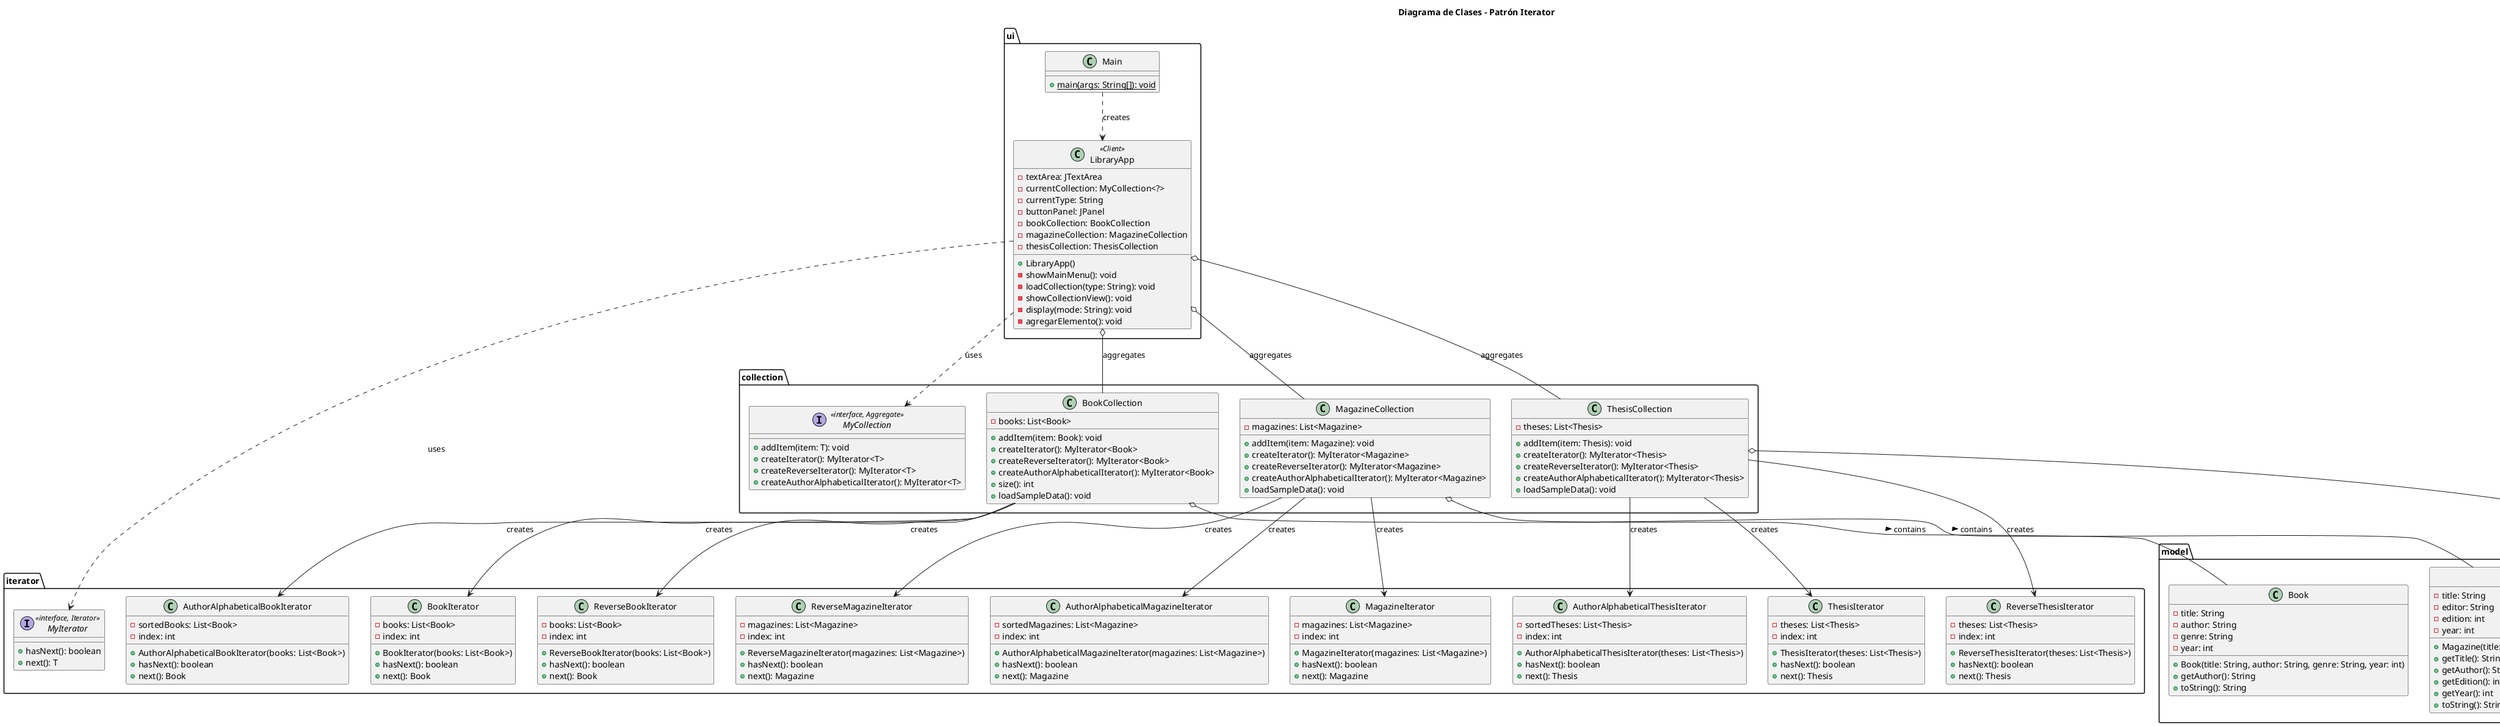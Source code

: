 @startuml

title Diagrama de Clases - Patrón Iterator

package "model" {
    class Book {
        -title: String
        -author: String
        -genre: String
        -year: int
        +Book(title: String, author: String, genre: String, year: int)
        +getAuthor(): String
        +toString(): String
    }
    class Magazine {
        -title: String
        -editor: String
        -edition: int
        -year: int
        +Magazine(title: String, editor: String, edition: int, year: int)
        +getTitle(): String
        +getAuthor(): String <<note: returns editor>>
        +getEdition(): int
        +getYear(): int
        +toString(): String
    }
    class Thesis {
        -title: String
        -author: String
        -advisor: String
        -year: int
        +Thesis(title: String, author: String, advisor: String, year: int)
        +getTitle(): String
        +getAuthor(): String
        +getAdvisor(): String
        +getYear(): int
        +toString(): String
    }
}

package "iterator" {
    interface MyIterator <<interface, Iterator>> {
        +hasNext(): boolean
        +next(): T
    }

    class BookIterator  {
        -books: List<Book>
        -index: int
        +BookIterator(books: List<Book>)
        +hasNext(): boolean
        +next(): Book
    }
    class ReverseBookIterator {
        -books: List<Book>
        -index: int
        +ReverseBookIterator(books: List<Book>)
        +hasNext(): boolean
        +next(): Book
    }
    class AuthorAlphabeticalBookIterator {
        -sortedBooks: List<Book>
        -index: int
        +AuthorAlphabeticalBookIterator(books: List<Book>)
        +hasNext(): boolean
        +next(): Book
    }

    class MagazineIterator {
        -magazines: List<Magazine>
        -index: int
        +MagazineIterator(magazines: List<Magazine>)
        +hasNext(): boolean
        +next(): Magazine
    }
    class ReverseMagazineIterator {
        -magazines: List<Magazine>
        -index: int
        +ReverseMagazineIterator(magazines: List<Magazine>)
        +hasNext(): boolean
        +next(): Magazine
    }
    class AuthorAlphabeticalMagazineIterator {
        -sortedMagazines: List<Magazine>
        -index: int
        +AuthorAlphabeticalMagazineIterator(magazines: List<Magazine>)
        +hasNext(): boolean
        +next(): Magazine
    }

    class ThesisIterator {
        -theses: List<Thesis>
        -index: int
        +ThesisIterator(theses: List<Thesis>)
        +hasNext(): boolean
        +next(): Thesis
    }
    class ReverseThesisIterator {
        -theses: List<Thesis>
        -index: int
        +ReverseThesisIterator(theses: List<Thesis>)
        +hasNext(): boolean
        +next(): Thesis
    }
    class AuthorAlphabeticalThesisIterator {
        -sortedTheses: List<Thesis>
        -index: int
        +AuthorAlphabeticalThesisIterator(theses: List<Thesis>)
        +hasNext(): boolean
        +next(): Thesis
    }

}

package "collection" {
    interface MyCollection <<interface, Aggregate>> {
        +addItem(item: T): void
        +createIterator(): MyIterator<T>
        +createReverseIterator(): MyIterator<T>
        +createAuthorAlphabeticalIterator(): MyIterator<T>
    }

    class BookCollection {
        -books: List<Book>
        +addItem(item: Book): void
        +createIterator(): MyIterator<Book>
        +createReverseIterator(): MyIterator<Book>
        +createAuthorAlphabeticalIterator(): MyIterator<Book>
        +size(): int
        +loadSampleData(): void
    }
    class MagazineCollection {
        -magazines: List<Magazine>
        +addItem(item: Magazine): void
        +createIterator(): MyIterator<Magazine>
        +createReverseIterator(): MyIterator<Magazine>
        +createAuthorAlphabeticalIterator(): MyIterator<Magazine>
        +loadSampleData(): void
    }
    class ThesisCollection {
        -theses: List<Thesis>
        +addItem(item: Thesis): void
        +createIterator(): MyIterator<Thesis>
        +createReverseIterator(): MyIterator<Thesis>
        +createAuthorAlphabeticalIterator(): MyIterator<Thesis>
        +loadSampleData(): void
    }

    BookCollection o-- Book : contains >
    MagazineCollection o-- Magazine : contains >
    ThesisCollection o-- Thesis : contains >

    BookCollection --> BookIterator : creates
    BookCollection --> ReverseBookIterator : creates
    BookCollection --> AuthorAlphabeticalBookIterator : creates

    MagazineCollection --> MagazineIterator : creates
    MagazineCollection --> ReverseMagazineIterator : creates
    MagazineCollection --> AuthorAlphabeticalMagazineIterator : creates

    ThesisCollection --> ThesisIterator : creates
    ThesisCollection --> ReverseThesisIterator : creates
    ThesisCollection --> AuthorAlphabeticalThesisIterator : creates
}

package "ui" {
    class LibraryApp <<Client>> {
        -textArea: JTextArea
        -currentCollection: MyCollection<?>
        -currentType: String
        -buttonPanel: JPanel
        -bookCollection: BookCollection
        -magazineCollection: MagazineCollection
        -thesisCollection: ThesisCollection
        +LibraryApp()
        -showMainMenu(): void
        -loadCollection(type: String): void
        -showCollectionView(): void
        -display(mode: String): void
        -agregarElemento(): void
    }
    class Main {
        +main(args: String[]): void {static}
    }

    LibraryApp ..> MyCollection : uses
    LibraryApp ..> MyIterator : uses
    LibraryApp o-- BookCollection : aggregates
    LibraryApp o-- MagazineCollection : aggregates
    LibraryApp o-- ThesisCollection : aggregates
    Main ..> LibraryApp : creates
}

@enduml